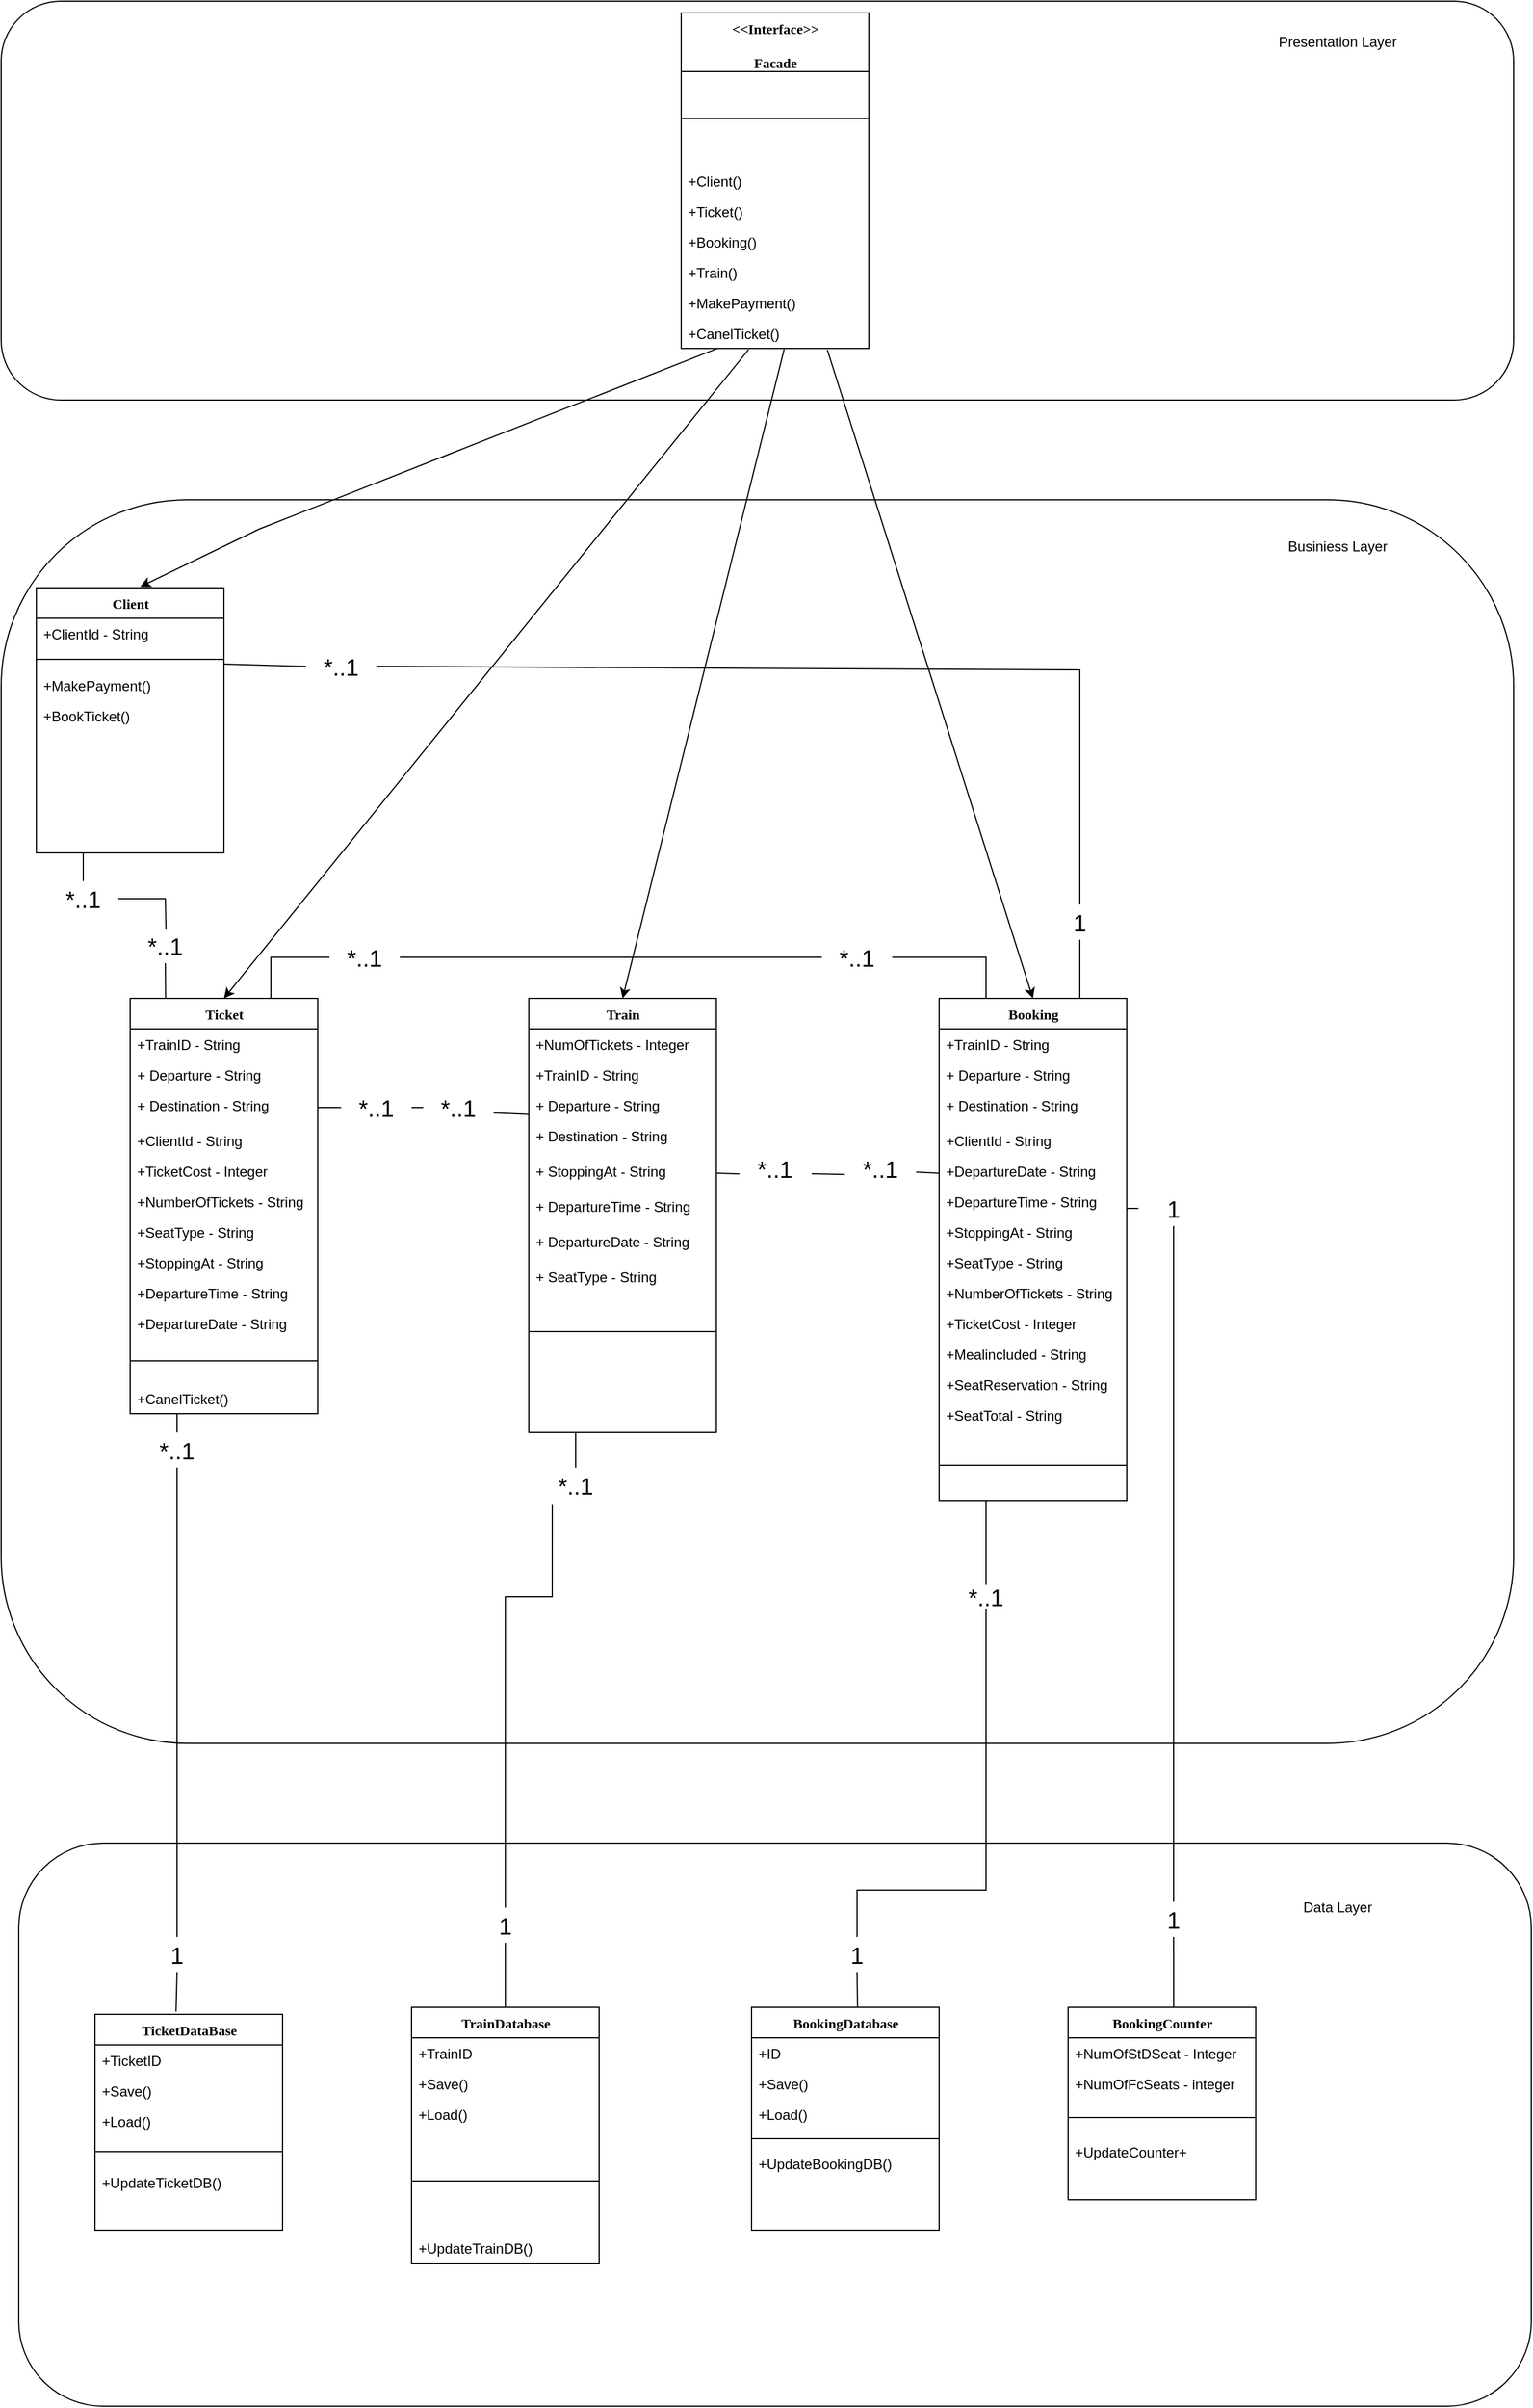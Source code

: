 <mxfile version="20.2.3" type="device"><diagram name="Page-1" id="9f46799a-70d6-7492-0946-bef42562c5a5"><mxGraphModel dx="462" dy="1707" grid="1" gridSize="10" guides="1" tooltips="1" connect="1" arrows="0" fold="1" page="1" pageScale="1" pageWidth="1100" pageHeight="850" background="none" math="0" shadow="0"><root><mxCell id="0"/><mxCell id="1" parent="0"/><mxCell id="GAFyNiRMOHbLANWUhHOR-22" value="" style="rounded=1;whiteSpace=wrap;html=1;fillColor=none;" parent="1" vertex="1"><mxGeometry x="15" y="720" width="1290" height="480" as="geometry"/></mxCell><mxCell id="GAFyNiRMOHbLANWUhHOR-21" value="" style="rounded=1;whiteSpace=wrap;html=1;fillColor=none;" parent="1" vertex="1"><mxGeometry y="-425" width="1290" height="1060" as="geometry"/></mxCell><mxCell id="GAFyNiRMOHbLANWUhHOR-20" value="" style="rounded=1;whiteSpace=wrap;html=1;fillColor=none;align=left;" parent="1" vertex="1"><mxGeometry y="-850" width="1290" height="340" as="geometry"/></mxCell><mxCell id="78961159f06e98e8-30" value="Client" style="swimlane;html=1;fontStyle=1;align=center;verticalAlign=top;childLayout=stackLayout;horizontal=1;startSize=26;horizontalStack=0;resizeParent=1;resizeLast=0;collapsible=1;marginBottom=0;swimlaneFillColor=#ffffff;rounded=0;shadow=0;comic=0;labelBackgroundColor=none;strokeWidth=1;fillColor=none;fontFamily=Verdana;fontSize=12" parent="1" vertex="1"><mxGeometry x="30" y="-350" width="160" height="226" as="geometry"/></mxCell><mxCell id="ddmNPlw_uKkYiylG2mt1-66" value="+ClientId - String" style="text;html=1;strokeColor=none;fillColor=none;align=left;verticalAlign=top;spacingLeft=4;spacingRight=4;whiteSpace=wrap;overflow=hidden;rotatable=0;points=[[0,0.5],[1,0.5]];portConstraint=eastwest;" parent="78961159f06e98e8-30" vertex="1"><mxGeometry y="26" width="160" height="26" as="geometry"/></mxCell><mxCell id="78961159f06e98e8-38" value="" style="line;html=1;strokeWidth=1;fillColor=none;align=left;verticalAlign=middle;spacingTop=-1;spacingLeft=3;spacingRight=3;rotatable=0;labelPosition=right;points=[];portConstraint=eastwest;" parent="78961159f06e98e8-30" vertex="1"><mxGeometry y="52" width="160" height="18" as="geometry"/></mxCell><mxCell id="yPGvr3gYKd9Zd6Gm_aXc-9" value="+MakePayment()" style="text;html=1;strokeColor=none;fillColor=none;align=left;verticalAlign=top;spacingLeft=4;spacingRight=4;whiteSpace=wrap;overflow=hidden;rotatable=0;points=[[0,0.5],[1,0.5]];portConstraint=eastwest;" parent="78961159f06e98e8-30" vertex="1"><mxGeometry y="70" width="160" height="26" as="geometry"/></mxCell><mxCell id="yPGvr3gYKd9Zd6Gm_aXc-10" value="+BookTicket()" style="text;html=1;strokeColor=none;fillColor=none;align=left;verticalAlign=top;spacingLeft=4;spacingRight=4;whiteSpace=wrap;overflow=hidden;rotatable=0;points=[[0,0.5],[1,0.5]];portConstraint=eastwest;" parent="78961159f06e98e8-30" vertex="1"><mxGeometry y="96" width="160" height="26" as="geometry"/></mxCell><mxCell id="ddmNPlw_uKkYiylG2mt1-75" value="Ticket" style="swimlane;html=1;fontStyle=1;align=center;verticalAlign=top;childLayout=stackLayout;horizontal=1;startSize=26;horizontalStack=0;resizeParent=1;resizeLast=0;collapsible=1;marginBottom=0;swimlaneFillColor=#ffffff;rounded=0;shadow=0;comic=0;labelBackgroundColor=none;strokeWidth=1;fillColor=none;fontFamily=Verdana;fontSize=12" parent="1" vertex="1"><mxGeometry x="110" width="160" height="354" as="geometry"/></mxCell><mxCell id="ddmNPlw_uKkYiylG2mt1-77" value="+TrainID - String" style="text;html=1;strokeColor=none;fillColor=none;align=left;verticalAlign=top;spacingLeft=4;spacingRight=4;whiteSpace=wrap;overflow=hidden;rotatable=0;points=[[0,0.5],[1,0.5]];portConstraint=eastwest;" parent="ddmNPlw_uKkYiylG2mt1-75" vertex="1"><mxGeometry y="26" width="160" height="26" as="geometry"/></mxCell><mxCell id="ddmNPlw_uKkYiylG2mt1-79" value="+ Departure - String" style="text;html=1;strokeColor=none;fillColor=none;align=left;verticalAlign=top;spacingLeft=4;spacingRight=4;whiteSpace=wrap;overflow=hidden;rotatable=0;points=[[0,0.5],[1,0.5]];portConstraint=eastwest;" parent="ddmNPlw_uKkYiylG2mt1-75" vertex="1"><mxGeometry y="52" width="160" height="26" as="geometry"/></mxCell><mxCell id="ddmNPlw_uKkYiylG2mt1-80" value="+ Destination - String&amp;nbsp;" style="text;html=1;strokeColor=none;fillColor=none;align=left;verticalAlign=top;spacingLeft=4;spacingRight=4;whiteSpace=wrap;overflow=hidden;rotatable=0;points=[[0,0.5],[1,0.5]];portConstraint=eastwest;" parent="ddmNPlw_uKkYiylG2mt1-75" vertex="1"><mxGeometry y="78" width="160" height="30" as="geometry"/></mxCell><mxCell id="ddmNPlw_uKkYiylG2mt1-81" value="+ClientId - String&lt;span style=&quot;color: rgba(0, 0, 0, 0); font-family: monospace; font-size: 0px;&quot;&gt;%3CmxGraphModel%3E%3Croot%3E%3CmxCell%20id%3D%220%22%2F%3E%3CmxCell%20id%3D%221%22%20parent%3D%220%22%2F%3E%3CmxCell%20id%3D%222%22%20value%3D%22%2BAddDEtails()%26lt%3Bbr%26gt%3B%22%20style%3D%22text%3Bhtml%3D1%3BstrokeColor%3Dnone%3BfillColor%3Dnone%3Balign%3Dleft%3BverticalAlign%3Dtop%3BspacingLeft%3D4%3BspacingRight%3D4%3BwhiteSpace%3Dwrap%3Boverflow%3Dhidden%3Brotatable%3D0%3Bpoints%3D%5B%5B0%2C0.5%5D%2C%5B1%2C0.5%5D%5D%3BportConstraint%3Deastwest%3B%22%20vertex%3D%221%22%20parent%3D%221%22%3E%3CmxGeometry%20x%3D%22300%22%20y%3D%22580%22%20width%3D%22160%22%20height%3D%2226%22%20as%3D%22geometry%22%2F%3E%3C%2FmxCell%3E%3C%2Froot%3E%3C%2FmxGraphModel%3E&lt;/span&gt;" style="text;html=1;strokeColor=none;fillColor=none;align=left;verticalAlign=top;spacingLeft=4;spacingRight=4;whiteSpace=wrap;overflow=hidden;rotatable=0;points=[[0,0.5],[1,0.5]];portConstraint=eastwest;" parent="ddmNPlw_uKkYiylG2mt1-75" vertex="1"><mxGeometry y="108" width="160" height="26" as="geometry"/></mxCell><mxCell id="ddmNPlw_uKkYiylG2mt1-102" value="+TicketCost - Integer" style="text;html=1;strokeColor=none;fillColor=none;align=left;verticalAlign=top;spacingLeft=4;spacingRight=4;whiteSpace=wrap;overflow=hidden;rotatable=0;points=[[0,0.5],[1,0.5]];portConstraint=eastwest;" parent="ddmNPlw_uKkYiylG2mt1-75" vertex="1"><mxGeometry y="134" width="160" height="26" as="geometry"/></mxCell><mxCell id="ddmNPlw_uKkYiylG2mt1-119" value="+NumberOfTickets - String" style="text;html=1;strokeColor=none;fillColor=none;align=left;verticalAlign=top;spacingLeft=4;spacingRight=4;whiteSpace=wrap;overflow=hidden;rotatable=0;points=[[0,0.5],[1,0.5]];portConstraint=eastwest;" parent="ddmNPlw_uKkYiylG2mt1-75" vertex="1"><mxGeometry y="160" width="160" height="26" as="geometry"/></mxCell><mxCell id="y2eYiPMNcAsOjq-p2tAU-1" value="+SeatType - String" style="text;html=1;strokeColor=none;fillColor=none;align=left;verticalAlign=top;spacingLeft=4;spacingRight=4;whiteSpace=wrap;overflow=hidden;rotatable=0;points=[[0,0.5],[1,0.5]];portConstraint=eastwest;" parent="ddmNPlw_uKkYiylG2mt1-75" vertex="1"><mxGeometry y="186" width="160" height="26" as="geometry"/></mxCell><mxCell id="y2eYiPMNcAsOjq-p2tAU-2" value="+StoppingAt - String" style="text;html=1;strokeColor=none;fillColor=none;align=left;verticalAlign=top;spacingLeft=4;spacingRight=4;whiteSpace=wrap;overflow=hidden;rotatable=0;points=[[0,0.5],[1,0.5]];portConstraint=eastwest;" parent="ddmNPlw_uKkYiylG2mt1-75" vertex="1"><mxGeometry y="212" width="160" height="26" as="geometry"/></mxCell><mxCell id="y2eYiPMNcAsOjq-p2tAU-3" value="+DepartureTime - String" style="text;html=1;strokeColor=none;fillColor=none;align=left;verticalAlign=top;spacingLeft=4;spacingRight=4;whiteSpace=wrap;overflow=hidden;rotatable=0;points=[[0,0.5],[1,0.5]];portConstraint=eastwest;" parent="ddmNPlw_uKkYiylG2mt1-75" vertex="1"><mxGeometry y="238" width="160" height="26" as="geometry"/></mxCell><mxCell id="y2eYiPMNcAsOjq-p2tAU-4" value="+DepartureDate - String" style="text;html=1;strokeColor=none;fillColor=none;align=left;verticalAlign=top;spacingLeft=4;spacingRight=4;whiteSpace=wrap;overflow=hidden;rotatable=0;points=[[0,0.5],[1,0.5]];portConstraint=eastwest;" parent="ddmNPlw_uKkYiylG2mt1-75" vertex="1"><mxGeometry y="264" width="160" height="26" as="geometry"/></mxCell><mxCell id="ddmNPlw_uKkYiylG2mt1-82" value="" style="line;html=1;strokeWidth=1;fillColor=none;align=left;verticalAlign=middle;spacingTop=-1;spacingLeft=3;spacingRight=3;rotatable=0;labelPosition=right;points=[];portConstraint=eastwest;" parent="ddmNPlw_uKkYiylG2mt1-75" vertex="1"><mxGeometry y="290" width="160" height="38" as="geometry"/></mxCell><mxCell id="ddmNPlw_uKkYiylG2mt1-87" value="+CanelTicket()" style="text;html=1;strokeColor=none;fillColor=none;align=left;verticalAlign=top;spacingLeft=4;spacingRight=4;whiteSpace=wrap;overflow=hidden;rotatable=0;points=[[0,0.5],[1,0.5]];portConstraint=eastwest;" parent="ddmNPlw_uKkYiylG2mt1-75" vertex="1"><mxGeometry y="328" width="160" height="26" as="geometry"/></mxCell><mxCell id="ddmNPlw_uKkYiylG2mt1-88" value="&amp;lt;&amp;lt;Interface&amp;gt;&amp;gt;&lt;br&gt;&lt;br&gt;Facade" style="swimlane;html=1;fontStyle=1;align=center;verticalAlign=top;childLayout=stackLayout;horizontal=1;startSize=50;horizontalStack=0;resizeParent=1;resizeLast=0;collapsible=1;marginBottom=0;swimlaneFillColor=#ffffff;rounded=0;shadow=0;comic=0;labelBackgroundColor=none;strokeWidth=1;fillColor=none;fontFamily=Verdana;fontSize=12" parent="1" vertex="1"><mxGeometry x="580" y="-840" width="160" height="286" as="geometry"/></mxCell><mxCell id="ddmNPlw_uKkYiylG2mt1-95" value="" style="line;html=1;strokeWidth=1;fillColor=none;align=left;verticalAlign=middle;spacingTop=-1;spacingLeft=3;spacingRight=3;rotatable=0;labelPosition=right;points=[];portConstraint=eastwest;" parent="ddmNPlw_uKkYiylG2mt1-88" vertex="1"><mxGeometry y="50" width="160" height="80" as="geometry"/></mxCell><mxCell id="yPGvr3gYKd9Zd6Gm_aXc-1" value="+Client()" style="text;html=1;strokeColor=none;fillColor=none;align=left;verticalAlign=top;spacingLeft=4;spacingRight=4;whiteSpace=wrap;overflow=hidden;rotatable=0;points=[[0,0.5],[1,0.5]];portConstraint=eastwest;" parent="ddmNPlw_uKkYiylG2mt1-88" vertex="1"><mxGeometry y="130" width="160" height="26" as="geometry"/></mxCell><mxCell id="ddmNPlw_uKkYiylG2mt1-98" value="+Ticket()" style="text;html=1;strokeColor=none;fillColor=none;align=left;verticalAlign=top;spacingLeft=4;spacingRight=4;whiteSpace=wrap;overflow=hidden;rotatable=0;points=[[0,0.5],[1,0.5]];portConstraint=eastwest;" parent="ddmNPlw_uKkYiylG2mt1-88" vertex="1"><mxGeometry y="156" width="160" height="26" as="geometry"/></mxCell><mxCell id="ddmNPlw_uKkYiylG2mt1-97" value="+Booking()" style="text;html=1;strokeColor=none;fillColor=none;align=left;verticalAlign=top;spacingLeft=4;spacingRight=4;whiteSpace=wrap;overflow=hidden;rotatable=0;points=[[0,0.5],[1,0.5]];portConstraint=eastwest;" parent="ddmNPlw_uKkYiylG2mt1-88" vertex="1"><mxGeometry y="182" width="160" height="26" as="geometry"/></mxCell><mxCell id="ddmNPlw_uKkYiylG2mt1-96" value="+Train()" style="text;html=1;strokeColor=none;fillColor=none;align=left;verticalAlign=top;spacingLeft=4;spacingRight=4;whiteSpace=wrap;overflow=hidden;rotatable=0;points=[[0,0.5],[1,0.5]];portConstraint=eastwest;" parent="ddmNPlw_uKkYiylG2mt1-88" vertex="1"><mxGeometry y="208" width="160" height="26" as="geometry"/></mxCell><mxCell id="ddmNPlw_uKkYiylG2mt1-99" value="+MakePayment()" style="text;html=1;strokeColor=none;fillColor=none;align=left;verticalAlign=top;spacingLeft=4;spacingRight=4;whiteSpace=wrap;overflow=hidden;rotatable=0;points=[[0,0.5],[1,0.5]];portConstraint=eastwest;" parent="ddmNPlw_uKkYiylG2mt1-88" vertex="1"><mxGeometry y="234" width="160" height="26" as="geometry"/></mxCell><mxCell id="ddmNPlw_uKkYiylG2mt1-100" value="+CanelTicket()" style="text;html=1;strokeColor=none;fillColor=none;align=left;verticalAlign=top;spacingLeft=4;spacingRight=4;whiteSpace=wrap;overflow=hidden;rotatable=0;points=[[0,0.5],[1,0.5]];portConstraint=eastwest;" parent="ddmNPlw_uKkYiylG2mt1-88" vertex="1"><mxGeometry y="260" width="160" height="26" as="geometry"/></mxCell><mxCell id="ddmNPlw_uKkYiylG2mt1-103" value="Train" style="swimlane;html=1;fontStyle=1;align=center;verticalAlign=top;childLayout=stackLayout;horizontal=1;startSize=26;horizontalStack=0;resizeParent=1;resizeLast=0;collapsible=1;marginBottom=0;swimlaneFillColor=#ffffff;rounded=0;shadow=0;comic=0;labelBackgroundColor=none;strokeWidth=1;fillColor=none;fontFamily=Verdana;fontSize=12" parent="1" vertex="1"><mxGeometry x="450" width="160" height="370" as="geometry"/></mxCell><mxCell id="ddmNPlw_uKkYiylG2mt1-104" value="+NumOfTickets - Integer" style="text;html=1;strokeColor=none;fillColor=none;align=left;verticalAlign=top;spacingLeft=4;spacingRight=4;whiteSpace=wrap;overflow=hidden;rotatable=0;points=[[0,0.5],[1,0.5]];portConstraint=eastwest;" parent="ddmNPlw_uKkYiylG2mt1-103" vertex="1"><mxGeometry y="26" width="160" height="26" as="geometry"/></mxCell><mxCell id="ddmNPlw_uKkYiylG2mt1-105" value="+TrainID - String" style="text;html=1;strokeColor=none;fillColor=none;align=left;verticalAlign=top;spacingLeft=4;spacingRight=4;whiteSpace=wrap;overflow=hidden;rotatable=0;points=[[0,0.5],[1,0.5]];portConstraint=eastwest;" parent="ddmNPlw_uKkYiylG2mt1-103" vertex="1"><mxGeometry y="52" width="160" height="26" as="geometry"/></mxCell><mxCell id="ddmNPlw_uKkYiylG2mt1-107" value="+ Departure - String" style="text;html=1;strokeColor=none;fillColor=none;align=left;verticalAlign=top;spacingLeft=4;spacingRight=4;whiteSpace=wrap;overflow=hidden;rotatable=0;points=[[0,0.5],[1,0.5]];portConstraint=eastwest;" parent="ddmNPlw_uKkYiylG2mt1-103" vertex="1"><mxGeometry y="78" width="160" height="26" as="geometry"/></mxCell><mxCell id="ddmNPlw_uKkYiylG2mt1-108" value="+ Destination - String&amp;nbsp;" style="text;html=1;strokeColor=none;fillColor=none;align=left;verticalAlign=top;spacingLeft=4;spacingRight=4;whiteSpace=wrap;overflow=hidden;rotatable=0;points=[[0,0.5],[1,0.5]];portConstraint=eastwest;" parent="ddmNPlw_uKkYiylG2mt1-103" vertex="1"><mxGeometry y="104" width="160" height="30" as="geometry"/></mxCell><mxCell id="ddmNPlw_uKkYiylG2mt1-113" value="+ StoppingAt - String&amp;nbsp;" style="text;html=1;strokeColor=none;fillColor=none;align=left;verticalAlign=top;spacingLeft=4;spacingRight=4;whiteSpace=wrap;overflow=hidden;rotatable=0;points=[[0,0.5],[1,0.5]];portConstraint=eastwest;" parent="ddmNPlw_uKkYiylG2mt1-103" vertex="1"><mxGeometry y="134" width="160" height="30" as="geometry"/></mxCell><mxCell id="ddmNPlw_uKkYiylG2mt1-114" value="+ DepartureTime - String&amp;nbsp;" style="text;html=1;strokeColor=none;fillColor=none;align=left;verticalAlign=top;spacingLeft=4;spacingRight=4;whiteSpace=wrap;overflow=hidden;rotatable=0;points=[[0,0.5],[1,0.5]];portConstraint=eastwest;" parent="ddmNPlw_uKkYiylG2mt1-103" vertex="1"><mxGeometry y="164" width="160" height="30" as="geometry"/></mxCell><mxCell id="ddmNPlw_uKkYiylG2mt1-115" value="+ DepartureDate - String" style="text;html=1;strokeColor=none;fillColor=none;align=left;verticalAlign=top;spacingLeft=4;spacingRight=4;whiteSpace=wrap;overflow=hidden;rotatable=0;points=[[0,0.5],[1,0.5]];portConstraint=eastwest;" parent="ddmNPlw_uKkYiylG2mt1-103" vertex="1"><mxGeometry y="194" width="160" height="30" as="geometry"/></mxCell><mxCell id="ddmNPlw_uKkYiylG2mt1-116" value="+ SeatType - String" style="text;html=1;strokeColor=none;fillColor=none;align=left;verticalAlign=top;spacingLeft=4;spacingRight=4;whiteSpace=wrap;overflow=hidden;rotatable=0;points=[[0,0.5],[1,0.5]];portConstraint=eastwest;" parent="ddmNPlw_uKkYiylG2mt1-103" vertex="1"><mxGeometry y="224" width="160" height="30" as="geometry"/></mxCell><mxCell id="ddmNPlw_uKkYiylG2mt1-111" value="" style="line;html=1;strokeWidth=1;fillColor=none;align=left;verticalAlign=middle;spacingTop=-1;spacingLeft=3;spacingRight=3;rotatable=0;labelPosition=right;points=[];portConstraint=eastwest;" parent="ddmNPlw_uKkYiylG2mt1-103" vertex="1"><mxGeometry y="254" width="160" height="60" as="geometry"/></mxCell><mxCell id="ddmNPlw_uKkYiylG2mt1-121" value="Booking" style="swimlane;html=1;fontStyle=1;align=center;verticalAlign=top;childLayout=stackLayout;horizontal=1;startSize=26;horizontalStack=0;resizeParent=1;resizeLast=0;collapsible=1;marginBottom=0;swimlaneFillColor=#ffffff;rounded=0;shadow=0;comic=0;labelBackgroundColor=none;strokeWidth=1;fillColor=none;fontFamily=Verdana;fontSize=12" parent="1" vertex="1"><mxGeometry x="800" width="160" height="428" as="geometry"/></mxCell><mxCell id="y2eYiPMNcAsOjq-p2tAU-15" value="+TrainID - String" style="text;html=1;strokeColor=none;fillColor=none;align=left;verticalAlign=top;spacingLeft=4;spacingRight=4;whiteSpace=wrap;overflow=hidden;rotatable=0;points=[[0,0.5],[1,0.5]];portConstraint=eastwest;" parent="ddmNPlw_uKkYiylG2mt1-121" vertex="1"><mxGeometry y="26" width="160" height="26" as="geometry"/></mxCell><mxCell id="y2eYiPMNcAsOjq-p2tAU-16" value="+ Departure - String" style="text;html=1;strokeColor=none;fillColor=none;align=left;verticalAlign=top;spacingLeft=4;spacingRight=4;whiteSpace=wrap;overflow=hidden;rotatable=0;points=[[0,0.5],[1,0.5]];portConstraint=eastwest;" parent="ddmNPlw_uKkYiylG2mt1-121" vertex="1"><mxGeometry y="52" width="160" height="26" as="geometry"/></mxCell><mxCell id="y2eYiPMNcAsOjq-p2tAU-17" value="+ Destination - String&amp;nbsp;" style="text;html=1;strokeColor=none;fillColor=none;align=left;verticalAlign=top;spacingLeft=4;spacingRight=4;whiteSpace=wrap;overflow=hidden;rotatable=0;points=[[0,0.5],[1,0.5]];portConstraint=eastwest;" parent="ddmNPlw_uKkYiylG2mt1-121" vertex="1"><mxGeometry y="78" width="160" height="30" as="geometry"/></mxCell><mxCell id="y2eYiPMNcAsOjq-p2tAU-18" value="+ClientId - String&lt;span style=&quot;color: rgba(0, 0, 0, 0); font-family: monospace; font-size: 0px;&quot;&gt;%3CmxGraphModel%3E%3Croot%3E%3CmxCell%20id%3D%220%22%2F%3E%3CmxCell%20id%3D%221%22%20parent%3D%220%22%2F%3E%3CmxCell%20id%3D%222%22%20value%3D%22%2BAddDEtails()%26lt%3Bbr%26gt%3B%22%20style%3D%22text%3Bhtml%3D1%3BstrokeColor%3Dnone%3BfillColor%3Dnone%3Balign%3Dleft%3BverticalAlign%3Dtop%3BspacingLeft%3D4%3BspacingRight%3D4%3BwhiteSpace%3Dwrap%3Boverflow%3Dhidden%3Brotatable%3D0%3Bpoints%3D%5B%5B0%2C0.5%5D%2C%5B1%2C0.5%5D%5D%3BportConstraint%3Deastwest%3B%22%20vertex%3D%221%22%20parent%3D%221%22%3E%3CmxGeometry%20x%3D%22300%22%20y%3D%22580%22%20width%3D%22160%22%20height%3D%2226%22%20as%3D%22geometry%22%2F%3E%3C%2FmxCell%3E%3C%2Froot%3E%3C%2FmxGraphModel%3E&lt;/span&gt;" style="text;html=1;strokeColor=none;fillColor=none;align=left;verticalAlign=top;spacingLeft=4;spacingRight=4;whiteSpace=wrap;overflow=hidden;rotatable=0;points=[[0,0.5],[1,0.5]];portConstraint=eastwest;" parent="ddmNPlw_uKkYiylG2mt1-121" vertex="1"><mxGeometry y="108" width="160" height="26" as="geometry"/></mxCell><mxCell id="y2eYiPMNcAsOjq-p2tAU-24" value="+DepartureDate - String" style="text;html=1;strokeColor=none;fillColor=none;align=left;verticalAlign=top;spacingLeft=4;spacingRight=4;whiteSpace=wrap;overflow=hidden;rotatable=0;points=[[0,0.5],[1,0.5]];portConstraint=eastwest;" parent="ddmNPlw_uKkYiylG2mt1-121" vertex="1"><mxGeometry y="134" width="160" height="26" as="geometry"/></mxCell><mxCell id="y2eYiPMNcAsOjq-p2tAU-23" value="+DepartureTime - String" style="text;html=1;strokeColor=none;fillColor=none;align=left;verticalAlign=top;spacingLeft=4;spacingRight=4;whiteSpace=wrap;overflow=hidden;rotatable=0;points=[[0,0.5],[1,0.5]];portConstraint=eastwest;" parent="ddmNPlw_uKkYiylG2mt1-121" vertex="1"><mxGeometry y="160" width="160" height="26" as="geometry"/></mxCell><mxCell id="y2eYiPMNcAsOjq-p2tAU-22" value="+StoppingAt - String" style="text;html=1;strokeColor=none;fillColor=none;align=left;verticalAlign=top;spacingLeft=4;spacingRight=4;whiteSpace=wrap;overflow=hidden;rotatable=0;points=[[0,0.5],[1,0.5]];portConstraint=eastwest;" parent="ddmNPlw_uKkYiylG2mt1-121" vertex="1"><mxGeometry y="186" width="160" height="26" as="geometry"/></mxCell><mxCell id="y2eYiPMNcAsOjq-p2tAU-21" value="+SeatType - String" style="text;html=1;strokeColor=none;fillColor=none;align=left;verticalAlign=top;spacingLeft=4;spacingRight=4;whiteSpace=wrap;overflow=hidden;rotatable=0;points=[[0,0.5],[1,0.5]];portConstraint=eastwest;" parent="ddmNPlw_uKkYiylG2mt1-121" vertex="1"><mxGeometry y="212" width="160" height="26" as="geometry"/></mxCell><mxCell id="y2eYiPMNcAsOjq-p2tAU-20" value="+NumberOfTickets - String" style="text;html=1;strokeColor=none;fillColor=none;align=left;verticalAlign=top;spacingLeft=4;spacingRight=4;whiteSpace=wrap;overflow=hidden;rotatable=0;points=[[0,0.5],[1,0.5]];portConstraint=eastwest;" parent="ddmNPlw_uKkYiylG2mt1-121" vertex="1"><mxGeometry y="238" width="160" height="26" as="geometry"/></mxCell><mxCell id="y2eYiPMNcAsOjq-p2tAU-19" value="+TicketCost - Integer" style="text;html=1;strokeColor=none;fillColor=none;align=left;verticalAlign=top;spacingLeft=4;spacingRight=4;whiteSpace=wrap;overflow=hidden;rotatable=0;points=[[0,0.5],[1,0.5]];portConstraint=eastwest;" parent="ddmNPlw_uKkYiylG2mt1-121" vertex="1"><mxGeometry y="264" width="160" height="26" as="geometry"/></mxCell><mxCell id="Uhil-x54LQpgrFYHeZmu-1" value="+Mealincluded - String" style="text;html=1;strokeColor=none;fillColor=none;align=left;verticalAlign=top;spacingLeft=4;spacingRight=4;whiteSpace=wrap;overflow=hidden;rotatable=0;points=[[0,0.5],[1,0.5]];portConstraint=eastwest;" vertex="1" parent="ddmNPlw_uKkYiylG2mt1-121"><mxGeometry y="290" width="160" height="26" as="geometry"/></mxCell><mxCell id="Uhil-x54LQpgrFYHeZmu-2" value="+SeatReservation - String" style="text;html=1;strokeColor=none;fillColor=none;align=left;verticalAlign=top;spacingLeft=4;spacingRight=4;whiteSpace=wrap;overflow=hidden;rotatable=0;points=[[0,0.5],[1,0.5]];portConstraint=eastwest;" vertex="1" parent="ddmNPlw_uKkYiylG2mt1-121"><mxGeometry y="316" width="160" height="26" as="geometry"/></mxCell><mxCell id="Uhil-x54LQpgrFYHeZmu-3" value="+SeatTotal - String" style="text;html=1;strokeColor=none;fillColor=none;align=left;verticalAlign=top;spacingLeft=4;spacingRight=4;whiteSpace=wrap;overflow=hidden;rotatable=0;points=[[0,0.5],[1,0.5]];portConstraint=eastwest;" vertex="1" parent="ddmNPlw_uKkYiylG2mt1-121"><mxGeometry y="342" width="160" height="26" as="geometry"/></mxCell><mxCell id="ddmNPlw_uKkYiylG2mt1-131" value="" style="line;html=1;strokeWidth=1;fillColor=none;align=left;verticalAlign=middle;spacingTop=-1;spacingLeft=3;spacingRight=3;rotatable=0;labelPosition=right;points=[];portConstraint=eastwest;" parent="ddmNPlw_uKkYiylG2mt1-121" vertex="1"><mxGeometry y="368" width="160" height="60" as="geometry"/></mxCell><mxCell id="ddmNPlw_uKkYiylG2mt1-144" value="BookingCounter" style="swimlane;html=1;fontStyle=1;align=center;verticalAlign=top;childLayout=stackLayout;horizontal=1;startSize=26;horizontalStack=0;resizeParent=1;resizeLast=0;collapsible=1;marginBottom=0;swimlaneFillColor=#ffffff;rounded=0;shadow=0;comic=0;labelBackgroundColor=none;strokeWidth=1;fillColor=none;fontFamily=Verdana;fontSize=12" parent="1" vertex="1"><mxGeometry x="910" y="860" width="160" height="164" as="geometry"/></mxCell><mxCell id="ddmNPlw_uKkYiylG2mt1-145" value="+NumOfStDSeat - Integer" style="text;html=1;strokeColor=none;fillColor=none;align=left;verticalAlign=top;spacingLeft=4;spacingRight=4;whiteSpace=wrap;overflow=hidden;rotatable=0;points=[[0,0.5],[1,0.5]];portConstraint=eastwest;" parent="ddmNPlw_uKkYiylG2mt1-144" vertex="1"><mxGeometry y="26" width="160" height="26" as="geometry"/></mxCell><mxCell id="ddmNPlw_uKkYiylG2mt1-146" value="+NumOfFcSeats - integer" style="text;html=1;strokeColor=none;fillColor=none;align=left;verticalAlign=top;spacingLeft=4;spacingRight=4;whiteSpace=wrap;overflow=hidden;rotatable=0;points=[[0,0.5],[1,0.5]];portConstraint=eastwest;" parent="ddmNPlw_uKkYiylG2mt1-144" vertex="1"><mxGeometry y="52" width="160" height="26" as="geometry"/></mxCell><mxCell id="ddmNPlw_uKkYiylG2mt1-148" value="" style="line;html=1;strokeWidth=1;fillColor=none;align=left;verticalAlign=middle;spacingTop=-1;spacingLeft=3;spacingRight=3;rotatable=0;labelPosition=right;points=[];portConstraint=eastwest;" parent="ddmNPlw_uKkYiylG2mt1-144" vertex="1"><mxGeometry y="78" width="160" height="32" as="geometry"/></mxCell><mxCell id="GAFyNiRMOHbLANWUhHOR-19" value="+UpdateCounter+" style="text;html=1;strokeColor=none;fillColor=none;align=left;verticalAlign=top;spacingLeft=4;spacingRight=4;whiteSpace=wrap;overflow=hidden;rotatable=0;points=[[0,0.5],[1,0.5]];portConstraint=eastwest;" parent="ddmNPlw_uKkYiylG2mt1-144" vertex="1"><mxGeometry y="110" width="160" height="26" as="geometry"/></mxCell><mxCell id="ddmNPlw_uKkYiylG2mt1-152" value="" style="endArrow=none;html=1;rounded=0;exitX=1;exitY=0.5;exitDx=0;exitDy=0;entryX=-0.004;entryY=0.653;entryDx=0;entryDy=0;entryPerimeter=0;" parent="1" source="ddmNPlw_uKkYiylG2mt1-113" target="ddmNPlw_uKkYiylG2mt1-153" edge="1"><mxGeometry width="50" height="50" relative="1" as="geometry"><mxPoint x="690.0" y="401.53" as="sourcePoint"/><mxPoint x="808.56" y="310" as="targetPoint"/></mxGeometry></mxCell><mxCell id="ddmNPlw_uKkYiylG2mt1-153" value="&lt;font style=&quot;font-size: 20px;&quot;&gt;*..1&lt;/font&gt;" style="text;html=1;strokeColor=none;fillColor=none;align=center;verticalAlign=middle;whiteSpace=wrap;rounded=0;" parent="1" vertex="1"><mxGeometry x="630" y="130" width="60" height="30" as="geometry"/></mxCell><mxCell id="ddmNPlw_uKkYiylG2mt1-155" value="" style="endArrow=none;html=1;rounded=0;exitX=1.021;exitY=0.648;exitDx=0;exitDy=0;entryX=-0.007;entryY=0.672;entryDx=0;entryDy=0;entryPerimeter=0;exitPerimeter=0;" parent="1" source="ddmNPlw_uKkYiylG2mt1-153" target="ddmNPlw_uKkYiylG2mt1-158" edge="1"><mxGeometry width="50" height="50" relative="1" as="geometry"><mxPoint x="808.27" y="380" as="sourcePoint"/><mxPoint x="868.56" y="470" as="targetPoint"/><Array as="points"/></mxGeometry></mxCell><mxCell id="ddmNPlw_uKkYiylG2mt1-157" value="" style="endArrow=none;html=1;rounded=0;exitX=0;exitY=0.5;exitDx=0;exitDy=0;entryX=1.006;entryY=0.606;entryDx=0;entryDy=0;entryPerimeter=0;" parent="1" target="ddmNPlw_uKkYiylG2mt1-158" edge="1"><mxGeometry width="50" height="50" relative="1" as="geometry"><mxPoint x="800" y="149" as="sourcePoint"/><mxPoint x="780" y="179" as="targetPoint"/></mxGeometry></mxCell><mxCell id="ddmNPlw_uKkYiylG2mt1-158" value="&lt;font style=&quot;font-size: 20px;&quot;&gt;*..1&lt;/font&gt;" style="text;html=1;strokeColor=none;fillColor=none;align=center;verticalAlign=middle;whiteSpace=wrap;rounded=0;" parent="1" vertex="1"><mxGeometry x="720" y="130" width="60" height="30" as="geometry"/></mxCell><mxCell id="ddmNPlw_uKkYiylG2mt1-166" value="&lt;font style=&quot;font-size: 20px;&quot;&gt;*..1&lt;/font&gt;" style="text;html=1;strokeColor=none;fillColor=none;align=center;verticalAlign=middle;whiteSpace=wrap;rounded=0;" parent="1" vertex="1"><mxGeometry x="280" y="-50" width="60" height="30" as="geometry"/></mxCell><mxCell id="ddmNPlw_uKkYiylG2mt1-167" value="" style="endArrow=none;html=1;rounded=0;exitX=1;exitY=0.5;exitDx=0;exitDy=0;entryX=0;entryY=0.5;entryDx=0;entryDy=0;" parent="1" source="ddmNPlw_uKkYiylG2mt1-166" target="ddmNPlw_uKkYiylG2mt1-168" edge="1"><mxGeometry width="50" height="50" relative="1" as="geometry"><mxPoint x="589.71" y="-30" as="sourcePoint"/><mxPoint x="650" y="60" as="targetPoint"/><Array as="points"/></mxGeometry></mxCell><mxCell id="ddmNPlw_uKkYiylG2mt1-168" value="&lt;font style=&quot;font-size: 20px;&quot;&gt;*..1&lt;/font&gt;" style="text;html=1;strokeColor=none;fillColor=none;align=center;verticalAlign=middle;whiteSpace=wrap;rounded=0;" parent="1" vertex="1"><mxGeometry x="700" y="-50" width="60" height="30" as="geometry"/></mxCell><mxCell id="ddmNPlw_uKkYiylG2mt1-169" value="" style="endArrow=none;html=1;rounded=0;exitX=0.75;exitY=0;exitDx=0;exitDy=0;entryX=0;entryY=0.5;entryDx=0;entryDy=0;" parent="1" source="ddmNPlw_uKkYiylG2mt1-75" target="ddmNPlw_uKkYiylG2mt1-166" edge="1"><mxGeometry width="50" height="50" relative="1" as="geometry"><mxPoint x="460" y="42.5" as="sourcePoint"/><mxPoint x="490" y="49" as="targetPoint"/><Array as="points"><mxPoint x="230" y="-35"/></Array></mxGeometry></mxCell><mxCell id="ddmNPlw_uKkYiylG2mt1-170" value="" style="endArrow=none;html=1;rounded=0;exitX=1;exitY=0.5;exitDx=0;exitDy=0;entryX=0.25;entryY=0;entryDx=0;entryDy=0;" parent="1" source="ddmNPlw_uKkYiylG2mt1-168" target="ddmNPlw_uKkYiylG2mt1-121" edge="1"><mxGeometry width="50" height="50" relative="1" as="geometry"><mxPoint x="740" y="49.43" as="sourcePoint"/><mxPoint x="790" y="50" as="targetPoint"/><Array as="points"><mxPoint x="840" y="-35"/></Array></mxGeometry></mxCell><mxCell id="ddmNPlw_uKkYiylG2mt1-176" value="&lt;font style=&quot;font-size: 20px;&quot;&gt;1&lt;/font&gt;" style="text;html=1;strokeColor=none;fillColor=none;align=center;verticalAlign=middle;whiteSpace=wrap;rounded=0;" parent="1" vertex="1"><mxGeometry x="970" y="164" width="60" height="30" as="geometry"/></mxCell><mxCell id="ddmNPlw_uKkYiylG2mt1-177" value="" style="endArrow=none;html=1;rounded=0;exitX=0.5;exitY=1;exitDx=0;exitDy=0;entryX=0.5;entryY=0;entryDx=0;entryDy=0;" parent="1" source="ddmNPlw_uKkYiylG2mt1-176" target="ddmNPlw_uKkYiylG2mt1-178" edge="1"><mxGeometry width="50" height="50" relative="1" as="geometry"><mxPoint x="1050.03" y="-81" as="sourcePoint"/><mxPoint x="1110.32" y="9" as="targetPoint"/><Array as="points"/></mxGeometry></mxCell><mxCell id="ddmNPlw_uKkYiylG2mt1-178" value="&lt;font style=&quot;font-size: 20px;&quot;&gt;1&lt;/font&gt;" style="text;html=1;strokeColor=none;fillColor=none;align=center;verticalAlign=middle;whiteSpace=wrap;rounded=0;" parent="1" vertex="1"><mxGeometry x="970" y="770" width="60" height="30" as="geometry"/></mxCell><mxCell id="ddmNPlw_uKkYiylG2mt1-179" value="" style="endArrow=none;html=1;rounded=0;entryX=0;entryY=0.5;entryDx=0;entryDy=0;exitX=1;exitY=0.5;exitDx=0;exitDy=0;" parent="1" target="ddmNPlw_uKkYiylG2mt1-176" edge="1"><mxGeometry width="50" height="50" relative="1" as="geometry"><mxPoint x="960" y="179" as="sourcePoint"/><mxPoint x="960.32" y="-8" as="targetPoint"/><Array as="points"/></mxGeometry></mxCell><mxCell id="ddmNPlw_uKkYiylG2mt1-180" value="" style="endArrow=none;html=1;rounded=0;exitX=0.5;exitY=1;exitDx=0;exitDy=0;entryX=0.563;entryY=0;entryDx=0;entryDy=0;entryPerimeter=0;" parent="1" source="ddmNPlw_uKkYiylG2mt1-178" target="ddmNPlw_uKkYiylG2mt1-144" edge="1"><mxGeometry width="50" height="50" relative="1" as="geometry"><mxPoint x="1200.32" y="-1.57" as="sourcePoint"/><mxPoint x="1140" as="targetPoint"/><Array as="points"/></mxGeometry></mxCell><mxCell id="ddmNPlw_uKkYiylG2mt1-183" value="" style="endArrow=none;html=1;rounded=0;entryX=0.999;entryY=0.656;entryDx=0;entryDy=0;entryPerimeter=0;exitX=0.001;exitY=0.804;exitDx=0;exitDy=0;exitPerimeter=0;" parent="1" source="ddmNPlw_uKkYiylG2mt1-107" target="ddmNPlw_uKkYiylG2mt1-184" edge="1"><mxGeometry width="50" height="50" relative="1" as="geometry"><mxPoint x="530" y="420" as="sourcePoint"/><mxPoint x="318.08" y="280" as="targetPoint"/></mxGeometry></mxCell><mxCell id="ddmNPlw_uKkYiylG2mt1-184" value="&lt;font style=&quot;font-size: 20px;&quot;&gt;*..1&lt;/font&gt;" style="text;html=1;strokeColor=none;fillColor=none;align=center;verticalAlign=middle;whiteSpace=wrap;rounded=0;" parent="1" vertex="1"><mxGeometry x="360" y="78" width="60" height="30" as="geometry"/></mxCell><mxCell id="ddmNPlw_uKkYiylG2mt1-185" value="" style="endArrow=none;html=1;rounded=0;exitX=0;exitY=0.5;exitDx=0;exitDy=0;entryX=1;entryY=0.5;entryDx=0;entryDy=0;" parent="1" source="ddmNPlw_uKkYiylG2mt1-184" target="ddmNPlw_uKkYiylG2mt1-187" edge="1"><mxGeometry width="50" height="50" relative="1" as="geometry"><mxPoint x="317.79" y="350" as="sourcePoint"/><mxPoint x="378.08" y="440" as="targetPoint"/><Array as="points"/></mxGeometry></mxCell><mxCell id="ddmNPlw_uKkYiylG2mt1-186" value="" style="endArrow=none;html=1;rounded=0;entryX=0;entryY=0.5;entryDx=0;entryDy=0;exitX=1;exitY=0.5;exitDx=0;exitDy=0;" parent="1" source="ddmNPlw_uKkYiylG2mt1-80" target="ddmNPlw_uKkYiylG2mt1-187" edge="1"><mxGeometry width="50" height="50" relative="1" as="geometry"><mxPoint x="380" y="220" as="sourcePoint"/><mxPoint x="439.1" y="439.8" as="targetPoint"/><Array as="points"/></mxGeometry></mxCell><mxCell id="ddmNPlw_uKkYiylG2mt1-187" value="&lt;font style=&quot;font-size: 20px;&quot;&gt;*..1&lt;/font&gt;" style="text;html=1;strokeColor=none;fillColor=none;align=center;verticalAlign=middle;whiteSpace=wrap;rounded=0;" parent="1" vertex="1"><mxGeometry x="290" y="78" width="60" height="30" as="geometry"/></mxCell><mxCell id="ddmNPlw_uKkYiylG2mt1-188" value="BookingDatabase" style="swimlane;html=1;fontStyle=1;align=center;verticalAlign=top;childLayout=stackLayout;horizontal=1;startSize=26;horizontalStack=0;resizeParent=1;resizeLast=0;collapsible=1;marginBottom=0;swimlaneFillColor=#ffffff;rounded=0;shadow=0;comic=0;labelBackgroundColor=none;strokeWidth=1;fillColor=none;fontFamily=Verdana;fontSize=12" parent="1" vertex="1"><mxGeometry x="640" y="860" width="160" height="190" as="geometry"/></mxCell><mxCell id="ddmNPlw_uKkYiylG2mt1-189" value="+ID" style="text;html=1;strokeColor=none;fillColor=none;align=left;verticalAlign=top;spacingLeft=4;spacingRight=4;whiteSpace=wrap;overflow=hidden;rotatable=0;points=[[0,0.5],[1,0.5]];portConstraint=eastwest;" parent="ddmNPlw_uKkYiylG2mt1-188" vertex="1"><mxGeometry y="26" width="160" height="26" as="geometry"/></mxCell><mxCell id="GAFyNiRMOHbLANWUhHOR-10" value="+Save()" style="text;html=1;strokeColor=none;fillColor=none;align=left;verticalAlign=top;spacingLeft=4;spacingRight=4;whiteSpace=wrap;overflow=hidden;rotatable=0;points=[[0,0.5],[1,0.5]];portConstraint=eastwest;" parent="ddmNPlw_uKkYiylG2mt1-188" vertex="1"><mxGeometry y="52" width="160" height="26" as="geometry"/></mxCell><mxCell id="GAFyNiRMOHbLANWUhHOR-9" value="+Load()" style="text;html=1;strokeColor=none;fillColor=none;align=left;verticalAlign=top;spacingLeft=4;spacingRight=4;whiteSpace=wrap;overflow=hidden;rotatable=0;points=[[0,0.5],[1,0.5]];portConstraint=eastwest;" parent="ddmNPlw_uKkYiylG2mt1-188" vertex="1"><mxGeometry y="78" width="160" height="26" as="geometry"/></mxCell><mxCell id="ddmNPlw_uKkYiylG2mt1-191" value="" style="line;html=1;strokeWidth=1;fillColor=none;align=left;verticalAlign=middle;spacingTop=-1;spacingLeft=3;spacingRight=3;rotatable=0;labelPosition=right;points=[];portConstraint=eastwest;" parent="ddmNPlw_uKkYiylG2mt1-188" vertex="1"><mxGeometry y="104" width="160" height="16" as="geometry"/></mxCell><mxCell id="GAFyNiRMOHbLANWUhHOR-3" value="+UpdateBookingDB()" style="text;html=1;strokeColor=none;fillColor=none;align=left;verticalAlign=top;spacingLeft=4;spacingRight=4;whiteSpace=wrap;overflow=hidden;rotatable=0;points=[[0,0.5],[1,0.5]];portConstraint=eastwest;" parent="ddmNPlw_uKkYiylG2mt1-188" vertex="1"><mxGeometry y="120" width="160" height="26" as="geometry"/></mxCell><mxCell id="ddmNPlw_uKkYiylG2mt1-194" value="&lt;font style=&quot;font-size: 20px;&quot;&gt;*..1&lt;/font&gt;" style="text;html=1;strokeColor=none;fillColor=none;align=center;verticalAlign=middle;whiteSpace=wrap;rounded=0;" parent="1" vertex="1"><mxGeometry x="810" y="500" width="60" height="20" as="geometry"/></mxCell><mxCell id="ddmNPlw_uKkYiylG2mt1-195" value="" style="endArrow=none;html=1;rounded=0;exitX=0.5;exitY=1;exitDx=0;exitDy=0;entryX=0.5;entryY=0;entryDx=0;entryDy=0;" parent="1" source="ddmNPlw_uKkYiylG2mt1-194" target="ddmNPlw_uKkYiylG2mt1-196" edge="1"><mxGeometry width="50" height="50" relative="1" as="geometry"><mxPoint x="960.03" y="313" as="sourcePoint"/><mxPoint x="1020.32" y="403" as="targetPoint"/><Array as="points"><mxPoint x="840" y="760"/><mxPoint x="730" y="760"/></Array></mxGeometry></mxCell><mxCell id="ddmNPlw_uKkYiylG2mt1-196" value="&lt;font style=&quot;font-size: 20px;&quot;&gt;1&lt;/font&gt;" style="text;html=1;strokeColor=none;fillColor=none;align=center;verticalAlign=middle;whiteSpace=wrap;rounded=0;" parent="1" vertex="1"><mxGeometry x="700" y="800" width="60" height="30" as="geometry"/></mxCell><mxCell id="ddmNPlw_uKkYiylG2mt1-197" value="" style="endArrow=none;html=1;rounded=0;entryX=0.5;entryY=0;entryDx=0;entryDy=0;exitX=0.25;exitY=1;exitDx=0;exitDy=0;" parent="1" source="ddmNPlw_uKkYiylG2mt1-121" target="ddmNPlw_uKkYiylG2mt1-194" edge="1"><mxGeometry width="50" height="50" relative="1" as="geometry"><mxPoint x="810" y="430" as="sourcePoint"/><mxPoint x="870.32" y="386" as="targetPoint"/><Array as="points"/></mxGeometry></mxCell><mxCell id="ddmNPlw_uKkYiylG2mt1-198" value="" style="endArrow=none;html=1;rounded=0;exitX=0.5;exitY=1;exitDx=0;exitDy=0;entryX=0.565;entryY=-0.001;entryDx=0;entryDy=0;entryPerimeter=0;" parent="1" source="ddmNPlw_uKkYiylG2mt1-196" target="ddmNPlw_uKkYiylG2mt1-188" edge="1"><mxGeometry width="50" height="50" relative="1" as="geometry"><mxPoint x="1110.32" y="392.43" as="sourcePoint"/><mxPoint x="940" y="567" as="targetPoint"/><Array as="points"/></mxGeometry></mxCell><mxCell id="ddmNPlw_uKkYiylG2mt1-199" value="TrainDatabase" style="swimlane;html=1;fontStyle=1;align=center;verticalAlign=top;childLayout=stackLayout;horizontal=1;startSize=26;horizontalStack=0;resizeParent=1;resizeLast=0;collapsible=1;marginBottom=0;swimlaneFillColor=#ffffff;rounded=0;shadow=0;comic=0;labelBackgroundColor=none;strokeWidth=1;fillColor=none;fontFamily=Verdana;fontSize=12" parent="1" vertex="1"><mxGeometry x="350" y="860" width="160" height="218" as="geometry"/></mxCell><mxCell id="ddmNPlw_uKkYiylG2mt1-200" value="+TrainID" style="text;html=1;strokeColor=none;fillColor=none;align=left;verticalAlign=top;spacingLeft=4;spacingRight=4;whiteSpace=wrap;overflow=hidden;rotatable=0;points=[[0,0.5],[1,0.5]];portConstraint=eastwest;" parent="ddmNPlw_uKkYiylG2mt1-199" vertex="1"><mxGeometry y="26" width="160" height="26" as="geometry"/></mxCell><mxCell id="Uhil-x54LQpgrFYHeZmu-4" value="+Save()" style="text;html=1;strokeColor=none;fillColor=none;align=left;verticalAlign=top;spacingLeft=4;spacingRight=4;whiteSpace=wrap;overflow=hidden;rotatable=0;points=[[0,0.5],[1,0.5]];portConstraint=eastwest;" vertex="1" parent="ddmNPlw_uKkYiylG2mt1-199"><mxGeometry y="52" width="160" height="26" as="geometry"/></mxCell><mxCell id="Uhil-x54LQpgrFYHeZmu-5" value="+Load()" style="text;html=1;strokeColor=none;fillColor=none;align=left;verticalAlign=top;spacingLeft=4;spacingRight=4;whiteSpace=wrap;overflow=hidden;rotatable=0;points=[[0,0.5],[1,0.5]];portConstraint=eastwest;" vertex="1" parent="ddmNPlw_uKkYiylG2mt1-199"><mxGeometry y="78" width="160" height="26" as="geometry"/></mxCell><mxCell id="ddmNPlw_uKkYiylG2mt1-201" value="" style="line;html=1;strokeWidth=1;fillColor=none;align=left;verticalAlign=middle;spacingTop=-1;spacingLeft=3;spacingRight=3;rotatable=0;labelPosition=right;points=[];portConstraint=eastwest;" parent="ddmNPlw_uKkYiylG2mt1-199" vertex="1"><mxGeometry y="104" width="160" height="88" as="geometry"/></mxCell><mxCell id="GAFyNiRMOHbLANWUhHOR-1" value="+UpdateTrainDB()" style="text;html=1;strokeColor=none;fillColor=none;align=left;verticalAlign=top;spacingLeft=4;spacingRight=4;whiteSpace=wrap;overflow=hidden;rotatable=0;points=[[0,0.5],[1,0.5]];portConstraint=eastwest;" parent="ddmNPlw_uKkYiylG2mt1-199" vertex="1"><mxGeometry y="192" width="160" height="26" as="geometry"/></mxCell><mxCell id="ddmNPlw_uKkYiylG2mt1-205" value="&lt;font style=&quot;font-size: 20px;&quot;&gt;*..1&lt;/font&gt;" style="text;html=1;strokeColor=none;fillColor=none;align=center;verticalAlign=middle;whiteSpace=wrap;rounded=0;" parent="1" vertex="1"><mxGeometry x="460" y="400" width="60" height="30" as="geometry"/></mxCell><mxCell id="ddmNPlw_uKkYiylG2mt1-206" value="" style="endArrow=none;html=1;rounded=0;exitX=0.167;exitY=1.033;exitDx=0;exitDy=0;entryX=0.5;entryY=0;entryDx=0;entryDy=0;exitPerimeter=0;" parent="1" source="ddmNPlw_uKkYiylG2mt1-205" target="ddmNPlw_uKkYiylG2mt1-207" edge="1"><mxGeometry width="50" height="50" relative="1" as="geometry"><mxPoint x="670.03" y="523" as="sourcePoint"/><mxPoint x="730.32" y="613" as="targetPoint"/><Array as="points"><mxPoint x="470" y="510"/><mxPoint x="430" y="510"/></Array></mxGeometry></mxCell><mxCell id="ddmNPlw_uKkYiylG2mt1-207" value="&lt;font style=&quot;font-size: 20px;&quot;&gt;1&lt;/font&gt;" style="text;html=1;strokeColor=none;fillColor=none;align=center;verticalAlign=middle;whiteSpace=wrap;rounded=0;" parent="1" vertex="1"><mxGeometry x="400" y="775" width="60" height="30" as="geometry"/></mxCell><mxCell id="ddmNPlw_uKkYiylG2mt1-208" value="" style="endArrow=none;html=1;rounded=0;entryX=0.5;entryY=0;entryDx=0;entryDy=0;exitX=0.25;exitY=1;exitDx=0;exitDy=0;" parent="1" source="ddmNPlw_uKkYiylG2mt1-103" target="ddmNPlw_uKkYiylG2mt1-205" edge="1"><mxGeometry width="50" height="50" relative="1" as="geometry"><mxPoint x="450" y="370" as="sourcePoint"/><mxPoint x="490" y="520" as="targetPoint"/><Array as="points"/></mxGeometry></mxCell><mxCell id="ddmNPlw_uKkYiylG2mt1-209" value="" style="endArrow=none;html=1;rounded=0;exitX=0.5;exitY=1;exitDx=0;exitDy=0;entryX=0.5;entryY=0;entryDx=0;entryDy=0;" parent="1" source="ddmNPlw_uKkYiylG2mt1-207" target="ddmNPlw_uKkYiylG2mt1-199" edge="1"><mxGeometry width="50" height="50" relative="1" as="geometry"><mxPoint x="820.32" y="602.43" as="sourcePoint"/><mxPoint x="660" y="740" as="targetPoint"/><Array as="points"/></mxGeometry></mxCell><mxCell id="GAFyNiRMOHbLANWUhHOR-5" value="TicketDataBase" style="swimlane;html=1;fontStyle=1;align=center;verticalAlign=top;childLayout=stackLayout;horizontal=1;startSize=26;horizontalStack=0;resizeParent=1;resizeLast=0;collapsible=1;marginBottom=0;swimlaneFillColor=#ffffff;rounded=0;shadow=0;comic=0;labelBackgroundColor=none;strokeWidth=1;fillColor=none;fontFamily=Verdana;fontSize=12" parent="1" vertex="1"><mxGeometry x="80" y="866" width="160" height="184" as="geometry"/></mxCell><mxCell id="GAFyNiRMOHbLANWUhHOR-6" value="+TicketID" style="text;html=1;strokeColor=none;fillColor=none;align=left;verticalAlign=top;spacingLeft=4;spacingRight=4;whiteSpace=wrap;overflow=hidden;rotatable=0;points=[[0,0.5],[1,0.5]];portConstraint=eastwest;" parent="GAFyNiRMOHbLANWUhHOR-5" vertex="1"><mxGeometry y="26" width="160" height="26" as="geometry"/></mxCell><mxCell id="GAFyNiRMOHbLANWUhHOR-11" value="+Save()" style="text;html=1;strokeColor=none;fillColor=none;align=left;verticalAlign=top;spacingLeft=4;spacingRight=4;whiteSpace=wrap;overflow=hidden;rotatable=0;points=[[0,0.5],[1,0.5]];portConstraint=eastwest;" parent="GAFyNiRMOHbLANWUhHOR-5" vertex="1"><mxGeometry y="52" width="160" height="26" as="geometry"/></mxCell><mxCell id="GAFyNiRMOHbLANWUhHOR-12" value="+Load()" style="text;html=1;strokeColor=none;fillColor=none;align=left;verticalAlign=top;spacingLeft=4;spacingRight=4;whiteSpace=wrap;overflow=hidden;rotatable=0;points=[[0,0.5],[1,0.5]];portConstraint=eastwest;" parent="GAFyNiRMOHbLANWUhHOR-5" vertex="1"><mxGeometry y="78" width="160" height="26" as="geometry"/></mxCell><mxCell id="GAFyNiRMOHbLANWUhHOR-7" value="" style="line;html=1;strokeWidth=1;fillColor=none;align=left;verticalAlign=middle;spacingTop=-1;spacingLeft=3;spacingRight=3;rotatable=0;labelPosition=right;points=[];portConstraint=eastwest;" parent="GAFyNiRMOHbLANWUhHOR-5" vertex="1"><mxGeometry y="104" width="160" height="26" as="geometry"/></mxCell><mxCell id="GAFyNiRMOHbLANWUhHOR-8" value="+UpdateTicketDB()" style="text;html=1;strokeColor=none;fillColor=none;align=left;verticalAlign=top;spacingLeft=4;spacingRight=4;whiteSpace=wrap;overflow=hidden;rotatable=0;points=[[0,0.5],[1,0.5]];portConstraint=eastwest;" parent="GAFyNiRMOHbLANWUhHOR-5" vertex="1"><mxGeometry y="130" width="160" height="26" as="geometry"/></mxCell><mxCell id="GAFyNiRMOHbLANWUhHOR-14" value="&lt;font style=&quot;font-size: 20px;&quot;&gt;*..1&lt;/font&gt;" style="text;html=1;strokeColor=none;fillColor=none;align=center;verticalAlign=middle;whiteSpace=wrap;rounded=0;" parent="1" vertex="1"><mxGeometry x="120" y="370" width="60" height="30" as="geometry"/></mxCell><mxCell id="GAFyNiRMOHbLANWUhHOR-15" value="" style="endArrow=none;html=1;rounded=0;exitX=0.5;exitY=1;exitDx=0;exitDy=0;entryX=0.5;entryY=0;entryDx=0;entryDy=0;" parent="1" source="GAFyNiRMOHbLANWUhHOR-14" target="GAFyNiRMOHbLANWUhHOR-16" edge="1"><mxGeometry width="50" height="50" relative="1" as="geometry"><mxPoint x="350.03" y="426" as="sourcePoint"/><mxPoint x="410.32" y="516" as="targetPoint"/><Array as="points"><mxPoint x="150" y="460"/></Array></mxGeometry></mxCell><mxCell id="GAFyNiRMOHbLANWUhHOR-16" value="&lt;font style=&quot;font-size: 20px;&quot;&gt;1&lt;/font&gt;" style="text;html=1;strokeColor=none;fillColor=none;align=center;verticalAlign=middle;whiteSpace=wrap;rounded=0;" parent="1" vertex="1"><mxGeometry x="120" y="800" width="60" height="30" as="geometry"/></mxCell><mxCell id="GAFyNiRMOHbLANWUhHOR-17" value="" style="endArrow=none;html=1;rounded=0;entryX=0.5;entryY=0;entryDx=0;entryDy=0;exitX=0.25;exitY=1;exitDx=0;exitDy=0;" parent="1" source="ddmNPlw_uKkYiylG2mt1-75" target="GAFyNiRMOHbLANWUhHOR-14" edge="1"><mxGeometry width="50" height="50" relative="1" as="geometry"><mxPoint x="340.0" y="197" as="sourcePoint"/><mxPoint x="260.32" y="499" as="targetPoint"/><Array as="points"/></mxGeometry></mxCell><mxCell id="GAFyNiRMOHbLANWUhHOR-18" value="" style="endArrow=none;html=1;rounded=0;exitX=0.5;exitY=1;exitDx=0;exitDy=0;entryX=0.432;entryY=-0.013;entryDx=0;entryDy=0;entryPerimeter=0;" parent="1" source="GAFyNiRMOHbLANWUhHOR-16" target="GAFyNiRMOHbLANWUhHOR-5" edge="1"><mxGeometry width="50" height="50" relative="1" as="geometry"><mxPoint x="500.32" y="505.43" as="sourcePoint"/><mxPoint x="300" y="753" as="targetPoint"/><Array as="points"/></mxGeometry></mxCell><mxCell id="yPGvr3gYKd9Zd6Gm_aXc-2" value="Presentation Layer" style="text;html=1;strokeColor=none;fillColor=none;align=center;verticalAlign=middle;whiteSpace=wrap;rounded=0;" parent="1" vertex="1"><mxGeometry x="1080" y="-830" width="120" height="30" as="geometry"/></mxCell><mxCell id="yPGvr3gYKd9Zd6Gm_aXc-3" value="Businiess Layer" style="text;html=1;strokeColor=none;fillColor=none;align=center;verticalAlign=middle;whiteSpace=wrap;rounded=0;" parent="1" vertex="1"><mxGeometry x="1080" y="-400" width="120" height="30" as="geometry"/></mxCell><mxCell id="yPGvr3gYKd9Zd6Gm_aXc-4" value="Data Layer" style="text;html=1;strokeColor=none;fillColor=none;align=center;verticalAlign=middle;whiteSpace=wrap;rounded=0;" parent="1" vertex="1"><mxGeometry x="1080" y="760" width="120" height="30" as="geometry"/></mxCell><mxCell id="yPGvr3gYKd9Zd6Gm_aXc-5" value="" style="endArrow=classic;html=1;rounded=0;entryX=0.554;entryY=-0.004;entryDx=0;entryDy=0;entryPerimeter=0;exitX=0.19;exitY=1.006;exitDx=0;exitDy=0;exitPerimeter=0;" parent="1" source="ddmNPlw_uKkYiylG2mt1-100" target="78961159f06e98e8-30" edge="1"><mxGeometry width="50" height="50" relative="1" as="geometry"><mxPoint x="500" y="-410" as="sourcePoint"/><mxPoint x="550" y="-460" as="targetPoint"/><Array as="points"><mxPoint x="220" y="-400"/></Array></mxGeometry></mxCell><mxCell id="yPGvr3gYKd9Zd6Gm_aXc-6" value="" style="endArrow=classic;html=1;rounded=0;entryX=0.5;entryY=0;entryDx=0;entryDy=0;exitX=0.359;exitY=1.038;exitDx=0;exitDy=0;exitPerimeter=0;" parent="1" source="ddmNPlw_uKkYiylG2mt1-100" target="ddmNPlw_uKkYiylG2mt1-75" edge="1"><mxGeometry width="50" height="50" relative="1" as="geometry"><mxPoint x="622.64" y="-565.868" as="sourcePoint"/><mxPoint x="128.64" y="-340.628" as="targetPoint"/></mxGeometry></mxCell><mxCell id="yPGvr3gYKd9Zd6Gm_aXc-7" value="" style="endArrow=classic;html=1;rounded=0;entryX=0.5;entryY=0;entryDx=0;entryDy=0;exitX=0.549;exitY=1.022;exitDx=0;exitDy=0;exitPerimeter=0;" parent="1" source="ddmNPlw_uKkYiylG2mt1-100" target="ddmNPlw_uKkYiylG2mt1-103" edge="1"><mxGeometry width="50" height="50" relative="1" as="geometry"><mxPoint x="632.64" y="-555.868" as="sourcePoint"/><mxPoint x="138.64" y="-330.628" as="targetPoint"/></mxGeometry></mxCell><mxCell id="yPGvr3gYKd9Zd6Gm_aXc-8" value="" style="endArrow=classic;html=1;rounded=0;entryX=0.5;entryY=0;entryDx=0;entryDy=0;exitX=0.779;exitY=1.043;exitDx=0;exitDy=0;exitPerimeter=0;" parent="1" source="ddmNPlw_uKkYiylG2mt1-100" target="ddmNPlw_uKkYiylG2mt1-121" edge="1"><mxGeometry width="50" height="50" relative="1" as="geometry"><mxPoint x="677.84" y="-567.428" as="sourcePoint"/><mxPoint x="520" y="10" as="targetPoint"/></mxGeometry></mxCell><mxCell id="yPGvr3gYKd9Zd6Gm_aXc-11" value="&lt;font style=&quot;font-size: 20px;&quot;&gt;*..1&lt;/font&gt;" style="text;html=1;strokeColor=none;fillColor=none;align=center;verticalAlign=middle;whiteSpace=wrap;rounded=0;" parent="1" vertex="1"><mxGeometry x="260" y="-298" width="60" height="30" as="geometry"/></mxCell><mxCell id="yPGvr3gYKd9Zd6Gm_aXc-12" value="" style="endArrow=none;html=1;rounded=0;entryX=0.5;entryY=0;entryDx=0;entryDy=0;startArrow=none;exitX=1;exitY=0.5;exitDx=0;exitDy=0;" parent="1" source="yPGvr3gYKd9Zd6Gm_aXc-11" target="yPGvr3gYKd9Zd6Gm_aXc-13" edge="1"><mxGeometry width="50" height="50" relative="1" as="geometry"><mxPoint x="645" y="-420" as="sourcePoint"/><mxPoint x="630" y="-200" as="targetPoint"/><Array as="points"><mxPoint x="920" y="-280"/></Array></mxGeometry></mxCell><mxCell id="yPGvr3gYKd9Zd6Gm_aXc-13" value="&lt;font style=&quot;font-size: 20px;&quot;&gt;1&lt;/font&gt;" style="text;html=1;strokeColor=none;fillColor=none;align=center;verticalAlign=middle;whiteSpace=wrap;rounded=0;" parent="1" vertex="1"><mxGeometry x="890" y="-80" width="60" height="30" as="geometry"/></mxCell><mxCell id="yPGvr3gYKd9Zd6Gm_aXc-14" value="" style="endArrow=none;html=1;rounded=0;entryX=0;entryY=0.5;entryDx=0;entryDy=0;exitX=1;exitY=0.5;exitDx=0;exitDy=0;" parent="1" target="yPGvr3gYKd9Zd6Gm_aXc-11" edge="1"><mxGeometry width="50" height="50" relative="1" as="geometry"><mxPoint x="190" y="-285.0" as="sourcePoint"/><mxPoint x="470" y="-211" as="targetPoint"/><Array as="points"/></mxGeometry></mxCell><mxCell id="yPGvr3gYKd9Zd6Gm_aXc-16" value="" style="endArrow=none;html=1;rounded=0;entryX=0.75;entryY=0;entryDx=0;entryDy=0;exitX=0.5;exitY=1;exitDx=0;exitDy=0;" parent="1" source="yPGvr3gYKd9Zd6Gm_aXc-13" target="ddmNPlw_uKkYiylG2mt1-121" edge="1"><mxGeometry width="50" height="50" relative="1" as="geometry"><mxPoint x="960" y="-34" as="sourcePoint"/><mxPoint x="1030" y="-36" as="targetPoint"/><Array as="points"/></mxGeometry></mxCell><mxCell id="yPGvr3gYKd9Zd6Gm_aXc-18" value="" style="endArrow=none;html=1;rounded=0;entryX=0.5;entryY=1;entryDx=0;entryDy=0;exitX=0.189;exitY=0;exitDx=0;exitDy=0;exitPerimeter=0;" parent="1" source="ddmNPlw_uKkYiylG2mt1-75" target="yPGvr3gYKd9Zd6Gm_aXc-19" edge="1"><mxGeometry width="50" height="50" relative="1" as="geometry"><mxPoint x="190" y="-91" as="sourcePoint"/><mxPoint x="78.08" y="40" as="targetPoint"/></mxGeometry></mxCell><mxCell id="yPGvr3gYKd9Zd6Gm_aXc-19" value="&lt;font style=&quot;font-size: 20px;&quot;&gt;*..1&lt;/font&gt;" style="text;html=1;strokeColor=none;fillColor=none;align=center;verticalAlign=middle;whiteSpace=wrap;rounded=0;" parent="1" vertex="1"><mxGeometry x="110" y="-60" width="60" height="30" as="geometry"/></mxCell><mxCell id="yPGvr3gYKd9Zd6Gm_aXc-20" value="" style="endArrow=none;html=1;rounded=0;exitX=0.509;exitY=0.047;exitDx=0;exitDy=0;entryX=1;entryY=0.5;entryDx=0;entryDy=0;exitPerimeter=0;" parent="1" source="yPGvr3gYKd9Zd6Gm_aXc-19" target="yPGvr3gYKd9Zd6Gm_aXc-22" edge="1"><mxGeometry width="50" height="50" relative="1" as="geometry"><mxPoint x="77.79" y="110" as="sourcePoint"/><mxPoint x="138.08" y="200" as="targetPoint"/><Array as="points"><mxPoint x="140" y="-85"/></Array></mxGeometry></mxCell><mxCell id="yPGvr3gYKd9Zd6Gm_aXc-21" value="" style="endArrow=none;html=1;rounded=0;entryX=0.5;entryY=0;entryDx=0;entryDy=0;exitX=0.25;exitY=1;exitDx=0;exitDy=0;" parent="1" source="78961159f06e98e8-30" target="yPGvr3gYKd9Zd6Gm_aXc-22" edge="1"><mxGeometry width="50" height="50" relative="1" as="geometry"><mxPoint x="30" y="-95" as="sourcePoint"/><mxPoint x="199.1" y="199.8" as="targetPoint"/></mxGeometry></mxCell><mxCell id="yPGvr3gYKd9Zd6Gm_aXc-22" value="&lt;font style=&quot;font-size: 20px;&quot;&gt;*..1&lt;/font&gt;" style="text;html=1;strokeColor=none;fillColor=none;align=center;verticalAlign=middle;whiteSpace=wrap;rounded=0;" parent="1" vertex="1"><mxGeometry x="40" y="-100" width="60" height="30" as="geometry"/></mxCell></root></mxGraphModel></diagram></mxfile>